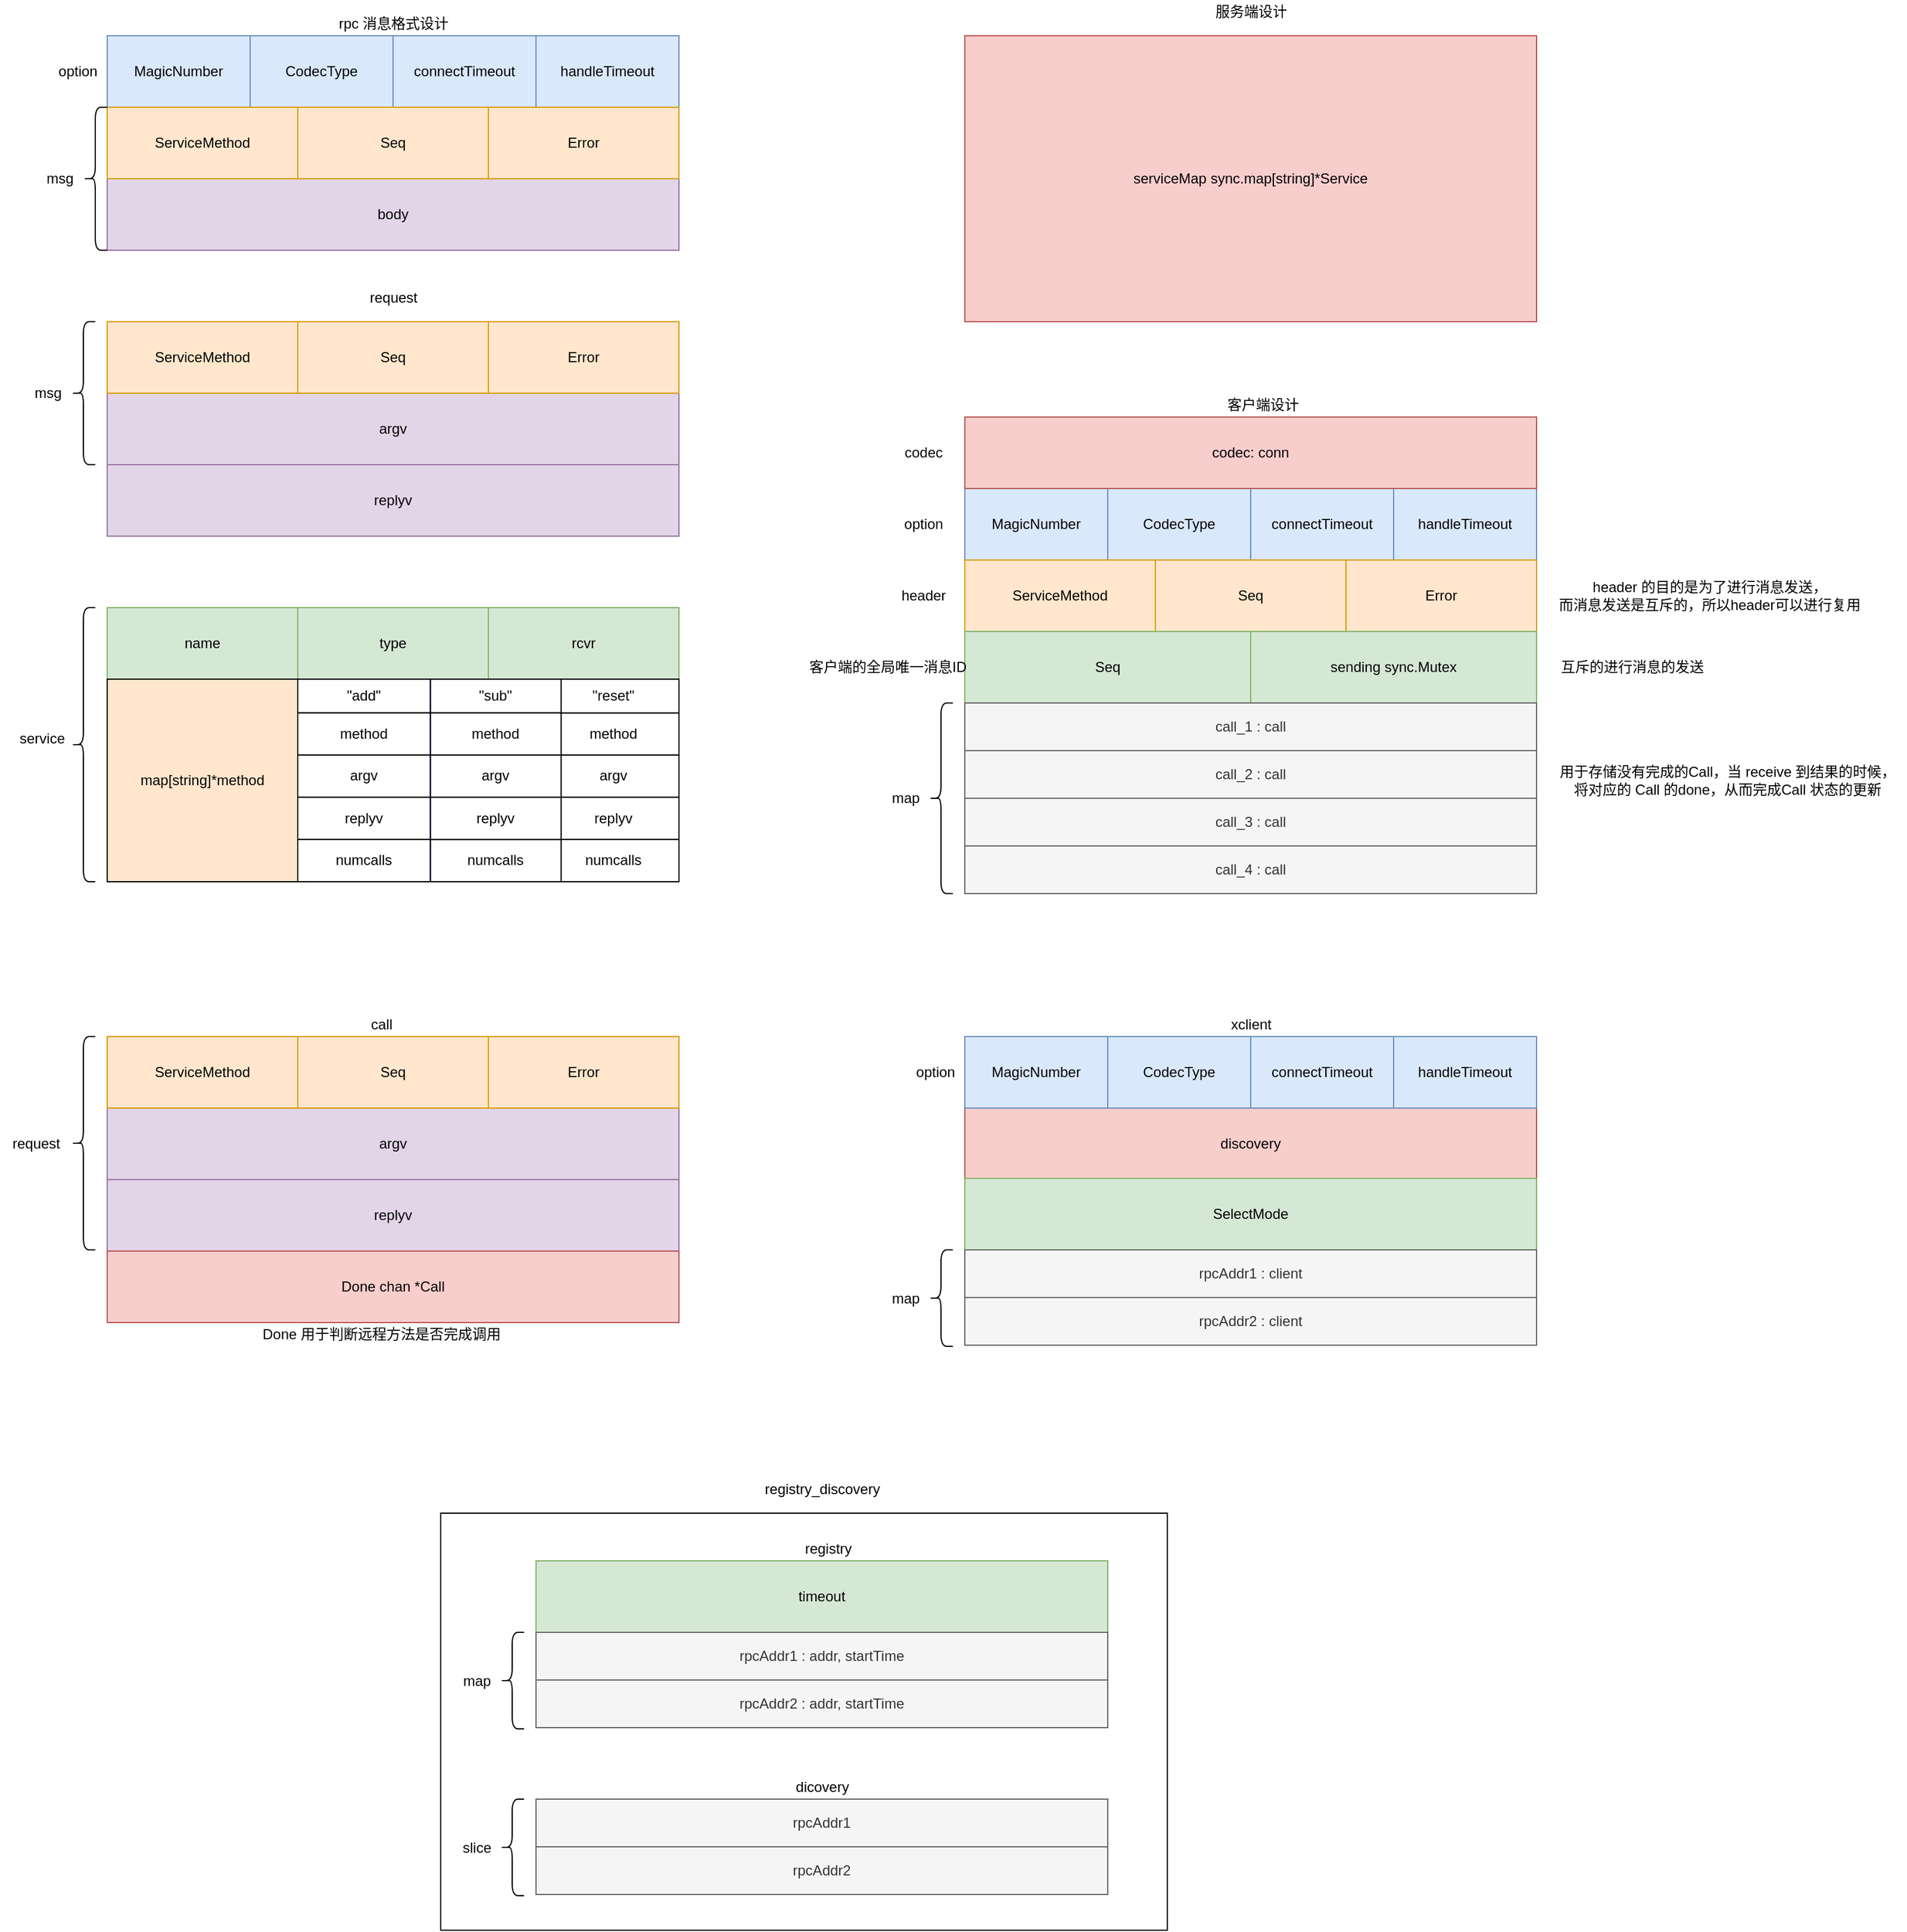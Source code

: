<mxfile version="13.9.9" type="device" pages="4"><diagram id="VgbAJuCmgehErrgDdyy1" name="系统设计图"><mxGraphModel dx="1038" dy="607" grid="1" gridSize="10" guides="1" tooltips="1" connect="1" arrows="1" fold="1" page="1" pageScale="1" pageWidth="3300" pageHeight="4681" math="0" shadow="0"><root><mxCell id="TBAoGcEnNc1dFDZq46xM-0"/><mxCell id="TBAoGcEnNc1dFDZq46xM-1" parent="TBAoGcEnNc1dFDZq46xM-0"/><mxCell id="e-jwGGAhMhVpPhfLzM81-63" value="" style="whiteSpace=wrap;html=1;" parent="TBAoGcEnNc1dFDZq46xM-1" vertex="1"><mxGeometry x="1000" y="2720" width="610" height="350" as="geometry"/></mxCell><mxCell id="aGUv-5IRArkRVipDRapp-5" value="body" style="whiteSpace=wrap;html=1;fillColor=#e1d5e7;strokeColor=#9673a6;" parent="TBAoGcEnNc1dFDZq46xM-1" vertex="1"><mxGeometry x="720" y="1600" width="480" height="60" as="geometry"/></mxCell><mxCell id="P-QI5GTgSFvIeHJxd9yf-0" value="MagicNumber" style="whiteSpace=wrap;html=1;fillColor=#dae8fc;strokeColor=#6c8ebf;" parent="TBAoGcEnNc1dFDZq46xM-1" vertex="1"><mxGeometry x="720" y="1480" width="120" height="60" as="geometry"/></mxCell><mxCell id="P-QI5GTgSFvIeHJxd9yf-1" value="CodecType" style="whiteSpace=wrap;html=1;fillColor=#dae8fc;strokeColor=#6c8ebf;" parent="TBAoGcEnNc1dFDZq46xM-1" vertex="1"><mxGeometry x="840" y="1480" width="120" height="60" as="geometry"/></mxCell><mxCell id="P-QI5GTgSFvIeHJxd9yf-2" value="connectTimeout" style="whiteSpace=wrap;html=1;fillColor=#dae8fc;strokeColor=#6c8ebf;" parent="TBAoGcEnNc1dFDZq46xM-1" vertex="1"><mxGeometry x="960" y="1480" width="120" height="60" as="geometry"/></mxCell><mxCell id="P-QI5GTgSFvIeHJxd9yf-3" value="handleTimeout" style="whiteSpace=wrap;html=1;fillColor=#dae8fc;strokeColor=#6c8ebf;" parent="TBAoGcEnNc1dFDZq46xM-1" vertex="1"><mxGeometry x="1080" y="1480" width="120" height="60" as="geometry"/></mxCell><mxCell id="P-QI5GTgSFvIeHJxd9yf-4" value="option" style="text;html=1;align=center;verticalAlign=middle;resizable=0;points=[];autosize=1;" parent="TBAoGcEnNc1dFDZq46xM-1" vertex="1"><mxGeometry x="670" y="1500" width="50" height="20" as="geometry"/></mxCell><mxCell id="P-QI5GTgSFvIeHJxd9yf-5" value="msg" style="text;html=1;align=center;verticalAlign=middle;resizable=0;points=[];autosize=1;" parent="TBAoGcEnNc1dFDZq46xM-1" vertex="1"><mxGeometry x="660" y="1590" width="40" height="20" as="geometry"/></mxCell><mxCell id="P-QI5GTgSFvIeHJxd9yf-6" value="rpc 消息格式设计" style="text;html=1;align=center;verticalAlign=middle;resizable=0;points=[];autosize=1;" parent="TBAoGcEnNc1dFDZq46xM-1" vertex="1"><mxGeometry x="905" y="1460" width="110" height="20" as="geometry"/></mxCell><mxCell id="P-QI5GTgSFvIeHJxd9yf-56" value="" style="group" parent="TBAoGcEnNc1dFDZq46xM-1" vertex="1" connectable="0"><mxGeometry x="720" y="1540" width="480" height="60" as="geometry"/></mxCell><mxCell id="aGUv-5IRArkRVipDRapp-0" value="ServiceMethod" style="whiteSpace=wrap;html=1;fillColor=#ffe6cc;strokeColor=#d79b00;" parent="P-QI5GTgSFvIeHJxd9yf-56" vertex="1"><mxGeometry width="160" height="60" as="geometry"/></mxCell><mxCell id="aGUv-5IRArkRVipDRapp-1" value="Seq" style="whiteSpace=wrap;html=1;fillColor=#ffe6cc;strokeColor=#d79b00;" parent="P-QI5GTgSFvIeHJxd9yf-56" vertex="1"><mxGeometry x="160" width="160" height="60" as="geometry"/></mxCell><mxCell id="aGUv-5IRArkRVipDRapp-2" value="Error" style="whiteSpace=wrap;html=1;fillColor=#ffe6cc;strokeColor=#d79b00;" parent="P-QI5GTgSFvIeHJxd9yf-56" vertex="1"><mxGeometry x="320" width="160" height="60" as="geometry"/></mxCell><mxCell id="P-QI5GTgSFvIeHJxd9yf-63" value="" style="group" parent="TBAoGcEnNc1dFDZq46xM-1" vertex="1" connectable="0"><mxGeometry x="720" y="1720" width="480" height="180" as="geometry"/></mxCell><mxCell id="P-QI5GTgSFvIeHJxd9yf-57" value="argv" style="whiteSpace=wrap;html=1;fillColor=#e1d5e7;strokeColor=#9673a6;fontStyle=0" parent="P-QI5GTgSFvIeHJxd9yf-63" vertex="1"><mxGeometry y="60" width="480" height="60" as="geometry"/></mxCell><mxCell id="P-QI5GTgSFvIeHJxd9yf-58" value="" style="group;fontStyle=0" parent="P-QI5GTgSFvIeHJxd9yf-63" vertex="1" connectable="0"><mxGeometry width="480" height="60" as="geometry"/></mxCell><mxCell id="P-QI5GTgSFvIeHJxd9yf-59" value="ServiceMethod" style="whiteSpace=wrap;html=1;fillColor=#ffe6cc;strokeColor=#d79b00;fontStyle=0" parent="P-QI5GTgSFvIeHJxd9yf-58" vertex="1"><mxGeometry width="160" height="60" as="geometry"/></mxCell><mxCell id="P-QI5GTgSFvIeHJxd9yf-60" value="Seq" style="whiteSpace=wrap;html=1;fillColor=#ffe6cc;strokeColor=#d79b00;fontStyle=0" parent="P-QI5GTgSFvIeHJxd9yf-58" vertex="1"><mxGeometry x="160" width="160" height="60" as="geometry"/></mxCell><mxCell id="P-QI5GTgSFvIeHJxd9yf-61" value="Error" style="whiteSpace=wrap;html=1;fillColor=#ffe6cc;strokeColor=#d79b00;fontStyle=0" parent="P-QI5GTgSFvIeHJxd9yf-58" vertex="1"><mxGeometry x="320" width="160" height="60" as="geometry"/></mxCell><mxCell id="P-QI5GTgSFvIeHJxd9yf-62" value="replyv" style="whiteSpace=wrap;html=1;fillColor=#e1d5e7;strokeColor=#9673a6;fontStyle=0" parent="P-QI5GTgSFvIeHJxd9yf-63" vertex="1"><mxGeometry y="120" width="480" height="60" as="geometry"/></mxCell><mxCell id="P-QI5GTgSFvIeHJxd9yf-87" value="" style="shape=curlyBracket;whiteSpace=wrap;html=1;rounded=1;fillColor=#3399FF;" parent="TBAoGcEnNc1dFDZq46xM-1" vertex="1"><mxGeometry x="700" y="1540" width="20" height="120" as="geometry"/></mxCell><mxCell id="P-QI5GTgSFvIeHJxd9yf-88" value="request" style="text;html=1;align=center;verticalAlign=middle;resizable=0;points=[];autosize=1;" parent="TBAoGcEnNc1dFDZq46xM-1" vertex="1"><mxGeometry x="930" y="1690" width="60" height="20" as="geometry"/></mxCell><mxCell id="P-QI5GTgSFvIeHJxd9yf-89" value="msg" style="text;html=1;align=center;verticalAlign=middle;resizable=0;points=[];autosize=1;" parent="TBAoGcEnNc1dFDZq46xM-1" vertex="1"><mxGeometry x="650" y="1770" width="40" height="20" as="geometry"/></mxCell><mxCell id="P-QI5GTgSFvIeHJxd9yf-90" value="" style="shape=curlyBracket;whiteSpace=wrap;html=1;rounded=1;fillColor=#3399FF;" parent="TBAoGcEnNc1dFDZq46xM-1" vertex="1"><mxGeometry x="690" y="1720" width="20" height="120" as="geometry"/></mxCell><mxCell id="P-QI5GTgSFvIeHJxd9yf-91" value="" style="group" parent="TBAoGcEnNc1dFDZq46xM-1" vertex="1" connectable="0"><mxGeometry x="640" y="1960" width="560" height="230" as="geometry"/></mxCell><mxCell id="P-QI5GTgSFvIeHJxd9yf-49" value="service" style="text;html=1;align=center;verticalAlign=middle;resizable=0;points=[];autosize=1;" parent="P-QI5GTgSFvIeHJxd9yf-91" vertex="1"><mxGeometry y="100" width="50" height="20" as="geometry"/></mxCell><mxCell id="P-QI5GTgSFvIeHJxd9yf-64" value="" style="group;fillColor=#d5e8d4;strokeColor=#82b366;" parent="P-QI5GTgSFvIeHJxd9yf-91" vertex="1" connectable="0"><mxGeometry x="80" width="480" height="60" as="geometry"/></mxCell><mxCell id="P-QI5GTgSFvIeHJxd9yf-17" value="name" style="whiteSpace=wrap;html=1;fillColor=#d5e8d4;strokeColor=#82b366;" parent="P-QI5GTgSFvIeHJxd9yf-64" vertex="1"><mxGeometry width="160" height="60" as="geometry"/></mxCell><mxCell id="P-QI5GTgSFvIeHJxd9yf-18" value="type" style="whiteSpace=wrap;html=1;fillColor=#d5e8d4;strokeColor=#82b366;" parent="P-QI5GTgSFvIeHJxd9yf-64" vertex="1"><mxGeometry x="160" width="160" height="60" as="geometry"/></mxCell><mxCell id="P-QI5GTgSFvIeHJxd9yf-19" value="rcvr" style="whiteSpace=wrap;html=1;fillColor=#d5e8d4;strokeColor=#82b366;" parent="P-QI5GTgSFvIeHJxd9yf-64" vertex="1"><mxGeometry x="320" width="160" height="60" as="geometry"/></mxCell><mxCell id="P-QI5GTgSFvIeHJxd9yf-84" value="" style="group;fillColor=#ffe6cc;strokeColor=#d79b00;container=1;" parent="P-QI5GTgSFvIeHJxd9yf-91" vertex="1" connectable="0"><mxGeometry x="80" y="60" width="480" height="170" as="geometry"/></mxCell><mxCell id="P-QI5GTgSFvIeHJxd9yf-83" value="" style="group;fillColor=#6666FF;" parent="P-QI5GTgSFvIeHJxd9yf-84" vertex="1" connectable="0"><mxGeometry x="160" width="320" height="170" as="geometry"/></mxCell><mxCell id="P-QI5GTgSFvIeHJxd9yf-79" value="" style="group" parent="P-QI5GTgSFvIeHJxd9yf-83" vertex="1" connectable="0"><mxGeometry x="210.128" width="109.872" height="170" as="geometry"/></mxCell><mxCell id="P-QI5GTgSFvIeHJxd9yf-43" value="method" style="whiteSpace=wrap;html=1;fontStyle=0;container=0;" parent="P-QI5GTgSFvIeHJxd9yf-79" vertex="1"><mxGeometry x="0.001" y="28.333" width="109.871" height="35.417" as="geometry"/></mxCell><mxCell id="P-QI5GTgSFvIeHJxd9yf-44" value="argv" style="whiteSpace=wrap;html=1;fontStyle=0;container=0;" parent="P-QI5GTgSFvIeHJxd9yf-79" vertex="1"><mxGeometry x="0.001" y="63.75" width="109.871" height="35.417" as="geometry"/></mxCell><mxCell id="P-QI5GTgSFvIeHJxd9yf-45" value="replyv" style="whiteSpace=wrap;html=1;fontStyle=0;container=0;" parent="P-QI5GTgSFvIeHJxd9yf-79" vertex="1"><mxGeometry x="0.001" y="99.167" width="109.871" height="35.417" as="geometry"/></mxCell><mxCell id="P-QI5GTgSFvIeHJxd9yf-78" value="" style="group" parent="P-QI5GTgSFvIeHJxd9yf-79" vertex="1" connectable="0"><mxGeometry width="109.872" height="170" as="geometry"/></mxCell><mxCell id="P-QI5GTgSFvIeHJxd9yf-34" value="&quot;reset&quot;" style="whiteSpace=wrap;html=1;fontStyle=0;container=0;" parent="P-QI5GTgSFvIeHJxd9yf-78" vertex="1"><mxGeometry width="109.872" height="28.33" as="geometry"/></mxCell><mxCell id="P-QI5GTgSFvIeHJxd9yf-46" value="numcalls" style="whiteSpace=wrap;html=1;fontStyle=0;container=0;" parent="P-QI5GTgSFvIeHJxd9yf-78" vertex="1"><mxGeometry x="0.001" y="134.583" width="109.871" height="35.417" as="geometry"/></mxCell><mxCell id="P-QI5GTgSFvIeHJxd9yf-81" value="" style="group" parent="P-QI5GTgSFvIeHJxd9yf-83" vertex="1" connectable="0"><mxGeometry x="111.244" width="109.876" height="170" as="geometry"/></mxCell><mxCell id="P-QI5GTgSFvIeHJxd9yf-77" value="" style="group" parent="P-QI5GTgSFvIeHJxd9yf-81" vertex="1" connectable="0"><mxGeometry width="109.876" height="170" as="geometry"/></mxCell><mxCell id="P-QI5GTgSFvIeHJxd9yf-40" value="numcalls" style="whiteSpace=wrap;html=1;fontStyle=0;container=0;" parent="P-QI5GTgSFvIeHJxd9yf-77" vertex="1"><mxGeometry x="0.005" y="134.583" width="109.871" height="35.417" as="geometry"/></mxCell><mxCell id="P-QI5GTgSFvIeHJxd9yf-75" value="&quot;sub&quot;" style="whiteSpace=wrap;html=1;fontStyle=0;container=0;" parent="P-QI5GTgSFvIeHJxd9yf-77" vertex="1"><mxGeometry width="109.872" height="28.33" as="geometry"/></mxCell><mxCell id="P-QI5GTgSFvIeHJxd9yf-80" value="" style="group" parent="P-QI5GTgSFvIeHJxd9yf-81" vertex="1" connectable="0"><mxGeometry x="0.005" y="28.333" width="109.871" height="106.25" as="geometry"/></mxCell><mxCell id="P-QI5GTgSFvIeHJxd9yf-37" value="method" style="whiteSpace=wrap;html=1;fontStyle=0;container=0;" parent="P-QI5GTgSFvIeHJxd9yf-80" vertex="1"><mxGeometry width="109.871" height="35.417" as="geometry"/></mxCell><mxCell id="P-QI5GTgSFvIeHJxd9yf-38" value="argv" style="whiteSpace=wrap;html=1;fontStyle=0;container=0;" parent="P-QI5GTgSFvIeHJxd9yf-80" vertex="1"><mxGeometry y="35.417" width="109.871" height="35.417" as="geometry"/></mxCell><mxCell id="P-QI5GTgSFvIeHJxd9yf-39" value="replyv" style="whiteSpace=wrap;html=1;fontStyle=0;container=0;" parent="P-QI5GTgSFvIeHJxd9yf-80" vertex="1"><mxGeometry y="70.833" width="109.871" height="35.417" as="geometry"/></mxCell><mxCell id="P-QI5GTgSFvIeHJxd9yf-82" value="" style="group;fillColor=#0050ef;strokeColor=#001DBC;fontColor=#ffffff;" parent="P-QI5GTgSFvIeHJxd9yf-83" vertex="1" connectable="0"><mxGeometry width="111.244" height="170" as="geometry"/></mxCell><mxCell id="P-QI5GTgSFvIeHJxd9yf-32" value="&quot;add&quot;" style="whiteSpace=wrap;html=1;fontStyle=0;container=0;" parent="P-QI5GTgSFvIeHJxd9yf-82" vertex="1"><mxGeometry width="111.244" height="28.33" as="geometry"/></mxCell><mxCell id="P-QI5GTgSFvIeHJxd9yf-73" value="" style="group" parent="P-QI5GTgSFvIeHJxd9yf-82" vertex="1" connectable="0"><mxGeometry y="28.33" width="111.244" height="141.67" as="geometry"/></mxCell><mxCell id="P-QI5GTgSFvIeHJxd9yf-21" value="method" style="whiteSpace=wrap;html=1;fontStyle=0;container=0;" parent="P-QI5GTgSFvIeHJxd9yf-73" vertex="1"><mxGeometry width="111.244" height="35.418" as="geometry"/></mxCell><mxCell id="P-QI5GTgSFvIeHJxd9yf-22" value="argv" style="whiteSpace=wrap;html=1;fontStyle=0;container=0;" parent="P-QI5GTgSFvIeHJxd9yf-73" vertex="1"><mxGeometry y="35.417" width="111.244" height="35.418" as="geometry"/></mxCell><mxCell id="P-QI5GTgSFvIeHJxd9yf-23" value="replyv" style="whiteSpace=wrap;html=1;fontStyle=0;container=0;" parent="P-QI5GTgSFvIeHJxd9yf-73" vertex="1"><mxGeometry y="70.835" width="111.244" height="35.418" as="geometry"/></mxCell><mxCell id="P-QI5GTgSFvIeHJxd9yf-24" value="numcalls" style="whiteSpace=wrap;html=1;fontStyle=0;container=0;" parent="P-QI5GTgSFvIeHJxd9yf-73" vertex="1"><mxGeometry y="106.253" width="111.244" height="35.418" as="geometry"/></mxCell><mxCell id="P-QI5GTgSFvIeHJxd9yf-20" value="map[string]*method" style="whiteSpace=wrap;html=1;fillColor=none;" parent="P-QI5GTgSFvIeHJxd9yf-84" vertex="1"><mxGeometry width="160" height="170" as="geometry"/></mxCell><mxCell id="P-QI5GTgSFvIeHJxd9yf-86" value="" style="shape=curlyBracket;whiteSpace=wrap;html=1;rounded=1;fillColor=#3399FF;" parent="P-QI5GTgSFvIeHJxd9yf-91" vertex="1"><mxGeometry x="50" width="20" height="230" as="geometry"/></mxCell><mxCell id="P-QI5GTgSFvIeHJxd9yf-101" value="" style="group" parent="TBAoGcEnNc1dFDZq46xM-1" vertex="1" connectable="0"><mxGeometry x="720" y="2320" width="480" height="240" as="geometry"/></mxCell><mxCell id="P-QI5GTgSFvIeHJxd9yf-93" value="" style="group" parent="P-QI5GTgSFvIeHJxd9yf-101" vertex="1" connectable="0"><mxGeometry width="480" height="180" as="geometry"/></mxCell><mxCell id="P-QI5GTgSFvIeHJxd9yf-94" value="argv" style="whiteSpace=wrap;html=1;fillColor=#e1d5e7;strokeColor=#9673a6;fontStyle=0" parent="P-QI5GTgSFvIeHJxd9yf-93" vertex="1"><mxGeometry y="60" width="480" height="60" as="geometry"/></mxCell><mxCell id="P-QI5GTgSFvIeHJxd9yf-95" value="" style="group;fontStyle=0" parent="P-QI5GTgSFvIeHJxd9yf-93" vertex="1" connectable="0"><mxGeometry width="480" height="60" as="geometry"/></mxCell><mxCell id="P-QI5GTgSFvIeHJxd9yf-96" value="ServiceMethod" style="whiteSpace=wrap;html=1;fillColor=#ffe6cc;strokeColor=#d79b00;fontStyle=0" parent="P-QI5GTgSFvIeHJxd9yf-95" vertex="1"><mxGeometry width="160" height="60" as="geometry"/></mxCell><mxCell id="P-QI5GTgSFvIeHJxd9yf-97" value="Seq" style="whiteSpace=wrap;html=1;fillColor=#ffe6cc;strokeColor=#d79b00;fontStyle=0" parent="P-QI5GTgSFvIeHJxd9yf-95" vertex="1"><mxGeometry x="160" width="160" height="60" as="geometry"/></mxCell><mxCell id="P-QI5GTgSFvIeHJxd9yf-98" value="Error" style="whiteSpace=wrap;html=1;fillColor=#ffe6cc;strokeColor=#d79b00;fontStyle=0" parent="P-QI5GTgSFvIeHJxd9yf-95" vertex="1"><mxGeometry x="320" width="160" height="60" as="geometry"/></mxCell><mxCell id="P-QI5GTgSFvIeHJxd9yf-99" value="replyv" style="whiteSpace=wrap;html=1;fillColor=#e1d5e7;strokeColor=#9673a6;fontStyle=0" parent="P-QI5GTgSFvIeHJxd9yf-93" vertex="1"><mxGeometry y="120" width="480" height="60" as="geometry"/></mxCell><mxCell id="P-QI5GTgSFvIeHJxd9yf-100" value="Done chan *Call" style="whiteSpace=wrap;html=1;fillColor=#f8cecc;strokeColor=#b85450;" parent="P-QI5GTgSFvIeHJxd9yf-101" vertex="1"><mxGeometry y="180" width="480" height="60" as="geometry"/></mxCell><mxCell id="P-QI5GTgSFvIeHJxd9yf-102" value="call" style="text;html=1;align=center;verticalAlign=middle;resizable=0;points=[];autosize=1;" parent="TBAoGcEnNc1dFDZq46xM-1" vertex="1"><mxGeometry x="935" y="2300" width="30" height="20" as="geometry"/></mxCell><mxCell id="5xBnTtnfxcVqYy8CxVMR-0" value="" style="shape=curlyBracket;whiteSpace=wrap;html=1;rounded=1;" parent="TBAoGcEnNc1dFDZq46xM-1" vertex="1"><mxGeometry x="690" y="2320" width="20" height="179" as="geometry"/></mxCell><mxCell id="5xBnTtnfxcVqYy8CxVMR-1" value="request" style="text;html=1;align=center;verticalAlign=middle;resizable=0;points=[];autosize=1;" parent="TBAoGcEnNc1dFDZq46xM-1" vertex="1"><mxGeometry x="630" y="2399.5" width="60" height="20" as="geometry"/></mxCell><mxCell id="5xBnTtnfxcVqYy8CxVMR-2" value="Done 用于判断远程方法是否完成调用" style="text;html=1;align=center;verticalAlign=middle;resizable=0;points=[];autosize=1;" parent="TBAoGcEnNc1dFDZq46xM-1" vertex="1"><mxGeometry x="840" y="2560" width="220" height="20" as="geometry"/></mxCell><mxCell id="e-jwGGAhMhVpPhfLzM81-0" value="服务端设计" style="text;html=1;align=center;verticalAlign=middle;resizable=0;points=[];autosize=1;" parent="TBAoGcEnNc1dFDZq46xM-1" vertex="1"><mxGeometry x="1640" y="1450" width="80" height="20" as="geometry"/></mxCell><mxCell id="e-jwGGAhMhVpPhfLzM81-2" value="serviceMap sync.map[string]*Service" style="whiteSpace=wrap;html=1;fillColor=#f8cecc;strokeColor=#b85450;" parent="TBAoGcEnNc1dFDZq46xM-1" vertex="1"><mxGeometry x="1440" y="1480" width="480" height="240" as="geometry"/></mxCell><mxCell id="e-jwGGAhMhVpPhfLzM81-4" value="客户端设计" style="text;html=1;align=center;verticalAlign=middle;resizable=0;points=[];autosize=1;" parent="TBAoGcEnNc1dFDZq46xM-1" vertex="1"><mxGeometry x="1650" y="1780" width="80" height="20" as="geometry"/></mxCell><mxCell id="e-jwGGAhMhVpPhfLzM81-5" value="MagicNumber" style="whiteSpace=wrap;html=1;fillColor=#dae8fc;strokeColor=#6c8ebf;" parent="TBAoGcEnNc1dFDZq46xM-1" vertex="1"><mxGeometry x="1440" y="1860" width="120" height="60" as="geometry"/></mxCell><mxCell id="e-jwGGAhMhVpPhfLzM81-6" value="CodecType" style="whiteSpace=wrap;html=1;fillColor=#dae8fc;strokeColor=#6c8ebf;" parent="TBAoGcEnNc1dFDZq46xM-1" vertex="1"><mxGeometry x="1560" y="1860" width="120" height="60" as="geometry"/></mxCell><mxCell id="e-jwGGAhMhVpPhfLzM81-7" value="connectTimeout" style="whiteSpace=wrap;html=1;fillColor=#dae8fc;strokeColor=#6c8ebf;" parent="TBAoGcEnNc1dFDZq46xM-1" vertex="1"><mxGeometry x="1680" y="1860" width="120" height="60" as="geometry"/></mxCell><mxCell id="e-jwGGAhMhVpPhfLzM81-8" value="handleTimeout" style="whiteSpace=wrap;html=1;fillColor=#dae8fc;strokeColor=#6c8ebf;" parent="TBAoGcEnNc1dFDZq46xM-1" vertex="1"><mxGeometry x="1800" y="1860" width="120" height="60" as="geometry"/></mxCell><mxCell id="e-jwGGAhMhVpPhfLzM81-9" value="" style="group" parent="TBAoGcEnNc1dFDZq46xM-1" vertex="1" connectable="0"><mxGeometry x="1440" y="1920" width="480" height="60" as="geometry"/></mxCell><mxCell id="e-jwGGAhMhVpPhfLzM81-10" value="ServiceMethod" style="whiteSpace=wrap;html=1;fillColor=#ffe6cc;strokeColor=#d79b00;" parent="e-jwGGAhMhVpPhfLzM81-9" vertex="1"><mxGeometry width="160" height="60" as="geometry"/></mxCell><mxCell id="e-jwGGAhMhVpPhfLzM81-11" value="Seq" style="whiteSpace=wrap;html=1;fillColor=#ffe6cc;strokeColor=#d79b00;" parent="e-jwGGAhMhVpPhfLzM81-9" vertex="1"><mxGeometry x="160" width="160" height="60" as="geometry"/></mxCell><mxCell id="e-jwGGAhMhVpPhfLzM81-12" value="Error" style="whiteSpace=wrap;html=1;fillColor=#ffe6cc;strokeColor=#d79b00;" parent="e-jwGGAhMhVpPhfLzM81-9" vertex="1"><mxGeometry x="320" width="160" height="60" as="geometry"/></mxCell><mxCell id="e-jwGGAhMhVpPhfLzM81-13" value="header" style="text;html=1;align=center;verticalAlign=middle;resizable=0;points=[];autosize=1;" parent="TBAoGcEnNc1dFDZq46xM-1" vertex="1"><mxGeometry x="1380" y="1940" width="50" height="20" as="geometry"/></mxCell><mxCell id="e-jwGGAhMhVpPhfLzM81-14" value="option" style="text;html=1;align=center;verticalAlign=middle;resizable=0;points=[];autosize=1;" parent="TBAoGcEnNc1dFDZq46xM-1" vertex="1"><mxGeometry x="1380" y="1880" width="50" height="20" as="geometry"/></mxCell><mxCell id="e-jwGGAhMhVpPhfLzM81-15" value="header 的目的是为了进行消息发送，&lt;br&gt;而消息发送是互斥的，所以header可以进行复用" style="text;html=1;align=center;verticalAlign=middle;resizable=0;points=[];autosize=1;" parent="TBAoGcEnNc1dFDZq46xM-1" vertex="1"><mxGeometry x="1930" y="1935" width="270" height="30" as="geometry"/></mxCell><mxCell id="e-jwGGAhMhVpPhfLzM81-17" value="codec: conn" style="whiteSpace=wrap;html=1;fillColor=#f8cecc;strokeColor=#b85450;" parent="TBAoGcEnNc1dFDZq46xM-1" vertex="1"><mxGeometry x="1440" y="1800" width="480" height="60" as="geometry"/></mxCell><mxCell id="e-jwGGAhMhVpPhfLzM81-18" value="codec" style="text;html=1;align=center;verticalAlign=middle;resizable=0;points=[];autosize=1;" parent="TBAoGcEnNc1dFDZq46xM-1" vertex="1"><mxGeometry x="1380" y="1820" width="50" height="20" as="geometry"/></mxCell><mxCell id="e-jwGGAhMhVpPhfLzM81-19" value="Seq" style="whiteSpace=wrap;html=1;fillColor=#d5e8d4;strokeColor=#82b366;" parent="TBAoGcEnNc1dFDZq46xM-1" vertex="1"><mxGeometry x="1440" y="1980" width="240" height="60" as="geometry"/></mxCell><mxCell id="e-jwGGAhMhVpPhfLzM81-20" value="客户端的全局唯一消息ID" style="text;html=1;align=center;verticalAlign=middle;resizable=0;points=[];autosize=1;" parent="TBAoGcEnNc1dFDZq46xM-1" vertex="1"><mxGeometry x="1300" y="2000" width="150" height="20" as="geometry"/></mxCell><mxCell id="e-jwGGAhMhVpPhfLzM81-21" value="sending sync.Mutex" style="whiteSpace=wrap;html=1;fillColor=#d5e8d4;strokeColor=#82b366;" parent="TBAoGcEnNc1dFDZq46xM-1" vertex="1"><mxGeometry x="1680" y="1980" width="240" height="60" as="geometry"/></mxCell><mxCell id="e-jwGGAhMhVpPhfLzM81-22" value="互斥的进行消息的发送" style="text;html=1;align=center;verticalAlign=middle;resizable=0;points=[];autosize=1;" parent="TBAoGcEnNc1dFDZq46xM-1" vertex="1"><mxGeometry x="1930" y="2000" width="140" height="20" as="geometry"/></mxCell><mxCell id="e-jwGGAhMhVpPhfLzM81-24" value="" style="whiteSpace=wrap;html=1;" parent="TBAoGcEnNc1dFDZq46xM-1" vertex="1"><mxGeometry x="1440" y="2040" width="480" height="160" as="geometry"/></mxCell><mxCell id="e-jwGGAhMhVpPhfLzM81-25" value="call_1 : call" style="whiteSpace=wrap;html=1;fillColor=#f5f5f5;strokeColor=#666666;fontColor=#333333;" parent="TBAoGcEnNc1dFDZq46xM-1" vertex="1"><mxGeometry x="1440" y="2040" width="480" height="40" as="geometry"/></mxCell><mxCell id="e-jwGGAhMhVpPhfLzM81-26" value="&lt;span&gt;call_2 : call&lt;/span&gt;" style="whiteSpace=wrap;html=1;fillColor=#f5f5f5;strokeColor=#666666;fontColor=#333333;" parent="TBAoGcEnNc1dFDZq46xM-1" vertex="1"><mxGeometry x="1440" y="2080" width="480" height="40" as="geometry"/></mxCell><mxCell id="e-jwGGAhMhVpPhfLzM81-27" value="&lt;span&gt;call_3 : call&lt;/span&gt;" style="whiteSpace=wrap;html=1;fillColor=#f5f5f5;strokeColor=#666666;fontColor=#333333;" parent="TBAoGcEnNc1dFDZq46xM-1" vertex="1"><mxGeometry x="1440" y="2120" width="480" height="40" as="geometry"/></mxCell><mxCell id="e-jwGGAhMhVpPhfLzM81-28" value="&lt;span&gt;call_4 : call&lt;/span&gt;" style="whiteSpace=wrap;html=1;fillColor=#f5f5f5;strokeColor=#666666;fontColor=#333333;" parent="TBAoGcEnNc1dFDZq46xM-1" vertex="1"><mxGeometry x="1440" y="2160" width="480" height="40" as="geometry"/></mxCell><mxCell id="e-jwGGAhMhVpPhfLzM81-30" value="" style="shape=curlyBracket;whiteSpace=wrap;html=1;rounded=1;" parent="TBAoGcEnNc1dFDZq46xM-1" vertex="1"><mxGeometry x="1410" y="2040" width="20" height="160" as="geometry"/></mxCell><mxCell id="e-jwGGAhMhVpPhfLzM81-31" value="map" style="text;html=1;align=center;verticalAlign=middle;resizable=0;points=[];autosize=1;" parent="TBAoGcEnNc1dFDZq46xM-1" vertex="1"><mxGeometry x="1370" y="2110" width="40" height="20" as="geometry"/></mxCell><mxCell id="e-jwGGAhMhVpPhfLzM81-32" value="用于存储没有完成的Call，当 receive 到结果的时候，&lt;br&gt;将对应的 Call 的done，从而完成Call 状态的更新" style="text;html=1;align=center;verticalAlign=middle;resizable=0;points=[];autosize=1;" parent="TBAoGcEnNc1dFDZq46xM-1" vertex="1"><mxGeometry x="1930" y="2090" width="300" height="30" as="geometry"/></mxCell><mxCell id="e-jwGGAhMhVpPhfLzM81-34" value="discovery" style="whiteSpace=wrap;html=1;fillColor=#f8cecc;strokeColor=#b85450;" parent="TBAoGcEnNc1dFDZq46xM-1" vertex="1"><mxGeometry x="1440" y="2379.5" width="480" height="60" as="geometry"/></mxCell><mxCell id="e-jwGGAhMhVpPhfLzM81-35" value="MagicNumber" style="whiteSpace=wrap;html=1;fillColor=#dae8fc;strokeColor=#6c8ebf;" parent="TBAoGcEnNc1dFDZq46xM-1" vertex="1"><mxGeometry x="1440" y="2320" width="120" height="60" as="geometry"/></mxCell><mxCell id="e-jwGGAhMhVpPhfLzM81-36" value="CodecType" style="whiteSpace=wrap;html=1;fillColor=#dae8fc;strokeColor=#6c8ebf;" parent="TBAoGcEnNc1dFDZq46xM-1" vertex="1"><mxGeometry x="1560" y="2320" width="120" height="60" as="geometry"/></mxCell><mxCell id="e-jwGGAhMhVpPhfLzM81-37" value="connectTimeout" style="whiteSpace=wrap;html=1;fillColor=#dae8fc;strokeColor=#6c8ebf;" parent="TBAoGcEnNc1dFDZq46xM-1" vertex="1"><mxGeometry x="1680" y="2320" width="120" height="60" as="geometry"/></mxCell><mxCell id="e-jwGGAhMhVpPhfLzM81-38" value="handleTimeout" style="whiteSpace=wrap;html=1;fillColor=#dae8fc;strokeColor=#6c8ebf;" parent="TBAoGcEnNc1dFDZq46xM-1" vertex="1"><mxGeometry x="1800" y="2320" width="120" height="60" as="geometry"/></mxCell><mxCell id="e-jwGGAhMhVpPhfLzM81-39" value="option" style="text;html=1;align=center;verticalAlign=middle;resizable=0;points=[];autosize=1;" parent="TBAoGcEnNc1dFDZq46xM-1" vertex="1"><mxGeometry x="1390" y="2340" width="50" height="20" as="geometry"/></mxCell><mxCell id="e-jwGGAhMhVpPhfLzM81-41" value="SelectMode" style="whiteSpace=wrap;html=1;fillColor=#d5e8d4;strokeColor=#82b366;" parent="TBAoGcEnNc1dFDZq46xM-1" vertex="1"><mxGeometry x="1440" y="2439" width="480" height="60" as="geometry"/></mxCell><mxCell id="e-jwGGAhMhVpPhfLzM81-43" value="rpcAddr1 : client" style="whiteSpace=wrap;html=1;fillColor=#f5f5f5;strokeColor=#666666;fontColor=#333333;" parent="TBAoGcEnNc1dFDZq46xM-1" vertex="1"><mxGeometry x="1440" y="2499" width="480" height="40" as="geometry"/></mxCell><mxCell id="e-jwGGAhMhVpPhfLzM81-44" value="&lt;span&gt;rpcAddr2 : client&lt;/span&gt;" style="whiteSpace=wrap;html=1;fillColor=#f5f5f5;strokeColor=#666666;fontColor=#333333;" parent="TBAoGcEnNc1dFDZq46xM-1" vertex="1"><mxGeometry x="1440" y="2539" width="480" height="40" as="geometry"/></mxCell><mxCell id="e-jwGGAhMhVpPhfLzM81-47" value="" style="shape=curlyBracket;whiteSpace=wrap;html=1;rounded=1;" parent="TBAoGcEnNc1dFDZq46xM-1" vertex="1"><mxGeometry x="1410" y="2499" width="20" height="81" as="geometry"/></mxCell><mxCell id="e-jwGGAhMhVpPhfLzM81-48" value="map" style="text;html=1;align=center;verticalAlign=middle;resizable=0;points=[];autosize=1;" parent="TBAoGcEnNc1dFDZq46xM-1" vertex="1"><mxGeometry x="1370" y="2529.5" width="40" height="20" as="geometry"/></mxCell><mxCell id="e-jwGGAhMhVpPhfLzM81-49" value="xclient" style="text;html=1;align=center;verticalAlign=middle;resizable=0;points=[];autosize=1;" parent="TBAoGcEnNc1dFDZq46xM-1" vertex="1"><mxGeometry x="1655" y="2300" width="50" height="20" as="geometry"/></mxCell><mxCell id="e-jwGGAhMhVpPhfLzM81-50" value="timeout" style="whiteSpace=wrap;html=1;fillColor=#d5e8d4;strokeColor=#82b366;" parent="TBAoGcEnNc1dFDZq46xM-1" vertex="1"><mxGeometry x="1080" y="2760" width="480" height="60" as="geometry"/></mxCell><mxCell id="e-jwGGAhMhVpPhfLzM81-51" value="rpcAddr1 : addr, startTime" style="whiteSpace=wrap;html=1;fillColor=#f5f5f5;strokeColor=#666666;fontColor=#333333;" parent="TBAoGcEnNc1dFDZq46xM-1" vertex="1"><mxGeometry x="1080" y="2820" width="480" height="40" as="geometry"/></mxCell><mxCell id="e-jwGGAhMhVpPhfLzM81-52" value="&lt;span&gt;rpcAddr2 : addr, startTime&lt;/span&gt;" style="whiteSpace=wrap;html=1;fillColor=#f5f5f5;strokeColor=#666666;fontColor=#333333;" parent="TBAoGcEnNc1dFDZq46xM-1" vertex="1"><mxGeometry x="1080" y="2860" width="480" height="40" as="geometry"/></mxCell><mxCell id="e-jwGGAhMhVpPhfLzM81-53" value="" style="shape=curlyBracket;whiteSpace=wrap;html=1;rounded=1;" parent="TBAoGcEnNc1dFDZq46xM-1" vertex="1"><mxGeometry x="1050" y="2820" width="20" height="81" as="geometry"/></mxCell><mxCell id="e-jwGGAhMhVpPhfLzM81-54" value="map" style="text;html=1;align=center;verticalAlign=middle;resizable=0;points=[];autosize=1;" parent="TBAoGcEnNc1dFDZq46xM-1" vertex="1"><mxGeometry x="1010" y="2850.5" width="40" height="20" as="geometry"/></mxCell><mxCell id="e-jwGGAhMhVpPhfLzM81-55" value="registry" style="text;html=1;align=center;verticalAlign=middle;resizable=0;points=[];autosize=1;" parent="TBAoGcEnNc1dFDZq46xM-1" vertex="1"><mxGeometry x="1300" y="2740" width="50" height="20" as="geometry"/></mxCell><mxCell id="e-jwGGAhMhVpPhfLzM81-57" value="rpcAddr1" style="whiteSpace=wrap;html=1;fillColor=#f5f5f5;strokeColor=#666666;fontColor=#333333;" parent="TBAoGcEnNc1dFDZq46xM-1" vertex="1"><mxGeometry x="1080" y="2960" width="480" height="40" as="geometry"/></mxCell><mxCell id="e-jwGGAhMhVpPhfLzM81-58" value="&lt;span&gt;rpcAddr2&lt;/span&gt;" style="whiteSpace=wrap;html=1;fillColor=#f5f5f5;strokeColor=#666666;fontColor=#333333;" parent="TBAoGcEnNc1dFDZq46xM-1" vertex="1"><mxGeometry x="1080" y="3000" width="480" height="40" as="geometry"/></mxCell><mxCell id="e-jwGGAhMhVpPhfLzM81-59" value="" style="shape=curlyBracket;whiteSpace=wrap;html=1;rounded=1;" parent="TBAoGcEnNc1dFDZq46xM-1" vertex="1"><mxGeometry x="1050" y="2960" width="20" height="81" as="geometry"/></mxCell><mxCell id="e-jwGGAhMhVpPhfLzM81-60" value="slice" style="text;html=1;align=center;verticalAlign=middle;resizable=0;points=[];autosize=1;" parent="TBAoGcEnNc1dFDZq46xM-1" vertex="1"><mxGeometry x="1010" y="2990.5" width="40" height="20" as="geometry"/></mxCell><mxCell id="e-jwGGAhMhVpPhfLzM81-61" value="dicovery" style="text;html=1;align=center;verticalAlign=middle;resizable=0;points=[];autosize=1;" parent="TBAoGcEnNc1dFDZq46xM-1" vertex="1"><mxGeometry x="1290" y="2940" width="60" height="20" as="geometry"/></mxCell><mxCell id="e-jwGGAhMhVpPhfLzM81-64" value="registry_discovery" style="text;html=1;align=center;verticalAlign=middle;resizable=0;points=[];autosize=1;" parent="TBAoGcEnNc1dFDZq46xM-1" vertex="1"><mxGeometry x="1265" y="2690" width="110" height="20" as="geometry"/></mxCell></root></mxGraphModel></diagram><diagram id="6995RzRHI1gcu1Sh7YXi" name="第 4 页"><mxGraphModel dx="1185" dy="685" grid="1" gridSize="10" guides="1" tooltips="1" connect="1" arrows="1" fold="1" page="1" pageScale="1" pageWidth="3300" pageHeight="4681" math="0" shadow="0"><root><mxCell id="pQjUG12dE2MGZzkaIeIN-0"/><mxCell id="pQjUG12dE2MGZzkaIeIN-1" parent="pQjUG12dE2MGZzkaIeIN-0"/><mxCell id="SvakL5aMo9c5www0jJ_s-0" value="registry_discovery" style="whiteSpace=wrap;html=1;" vertex="1" parent="pQjUG12dE2MGZzkaIeIN-1"><mxGeometry x="1480" y="160" width="120" height="60" as="geometry"/></mxCell><mxCell id="CXVvDyzsDftdcjWoCXxO-2" style="edgeStyle=none;rounded=0;orthogonalLoop=1;jettySize=auto;html=1;exitX=1;exitY=0.5;exitDx=0;exitDy=0;entryX=0;entryY=0.5;entryDx=0;entryDy=0;" edge="1" parent="pQjUG12dE2MGZzkaIeIN-1" source="SvakL5aMo9c5www0jJ_s-1" target="SvakL5aMo9c5www0jJ_s-3"><mxGeometry relative="1" as="geometry"/></mxCell><mxCell id="CXVvDyzsDftdcjWoCXxO-6" style="edgeStyle=none;rounded=0;orthogonalLoop=1;jettySize=auto;html=1;exitX=0.5;exitY=0;exitDx=0;exitDy=0;entryX=0.5;entryY=1;entryDx=0;entryDy=0;" edge="1" parent="pQjUG12dE2MGZzkaIeIN-1" source="SvakL5aMo9c5www0jJ_s-1" target="SvakL5aMo9c5www0jJ_s-0"><mxGeometry relative="1" as="geometry"/></mxCell><mxCell id="SvakL5aMo9c5www0jJ_s-1" value="client" style="whiteSpace=wrap;html=1;" vertex="1" parent="pQjUG12dE2MGZzkaIeIN-1"><mxGeometry x="1320" y="360" width="120" height="60" as="geometry"/></mxCell><mxCell id="CXVvDyzsDftdcjWoCXxO-4" style="edgeStyle=none;rounded=0;orthogonalLoop=1;jettySize=auto;html=1;exitX=0.5;exitY=0;exitDx=0;exitDy=0;entryX=0.5;entryY=1;entryDx=0;entryDy=0;" edge="1" parent="pQjUG12dE2MGZzkaIeIN-1" source="SvakL5aMo9c5www0jJ_s-3" target="SvakL5aMo9c5www0jJ_s-0"><mxGeometry relative="1" as="geometry"/></mxCell><mxCell id="SvakL5aMo9c5www0jJ_s-3" value="server" style="whiteSpace=wrap;html=1;" vertex="1" parent="pQjUG12dE2MGZzkaIeIN-1"><mxGeometry x="1640" y="360" width="120" height="60" as="geometry"/></mxCell><mxCell id="SvakL5aMo9c5www0jJ_s-5" value="1. heartBeat" style="text;html=1;align=center;verticalAlign=middle;resizable=0;points=[];autosize=1;" vertex="1" parent="pQjUG12dE2MGZzkaIeIN-1"><mxGeometry x="1840" y="190" width="80" height="20" as="geometry"/></mxCell><mxCell id="SvakL5aMo9c5www0jJ_s-6" value="2. putServer" style="text;html=1;align=center;verticalAlign=middle;resizable=0;points=[];autosize=1;" vertex="1" parent="pQjUG12dE2MGZzkaIeIN-1"><mxGeometry x="1720" y="130" width="80" height="20" as="geometry"/></mxCell><mxCell id="SvakL5aMo9c5www0jJ_s-8" value="3. getServerAddr" style="text;html=1;align=center;verticalAlign=middle;resizable=0;points=[];autosize=1;" vertex="1" parent="pQjUG12dE2MGZzkaIeIN-1"><mxGeometry x="1150" y="190" width="110" height="20" as="geometry"/></mxCell><mxCell id="CXVvDyzsDftdcjWoCXxO-3" style="edgeStyle=none;rounded=0;orthogonalLoop=1;jettySize=auto;html=1;exitX=1;exitY=0.5;exitDx=0;exitDy=0;" edge="1" parent="pQjUG12dE2MGZzkaIeIN-1" source="CXVvDyzsDftdcjWoCXxO-0" target="CXVvDyzsDftdcjWoCXxO-1"><mxGeometry relative="1" as="geometry"/></mxCell><mxCell id="CXVvDyzsDftdcjWoCXxO-7" style="edgeStyle=none;rounded=0;orthogonalLoop=1;jettySize=auto;html=1;exitX=0.5;exitY=0;exitDx=0;exitDy=0;" edge="1" parent="pQjUG12dE2MGZzkaIeIN-1" source="CXVvDyzsDftdcjWoCXxO-0"><mxGeometry relative="1" as="geometry"><mxPoint x="1540" y="220" as="targetPoint"/></mxGeometry></mxCell><mxCell id="CXVvDyzsDftdcjWoCXxO-0" value="client" style="whiteSpace=wrap;html=1;" vertex="1" parent="pQjUG12dE2MGZzkaIeIN-1"><mxGeometry x="1320" y="480" width="120" height="60" as="geometry"/></mxCell><mxCell id="CXVvDyzsDftdcjWoCXxO-5" style="edgeStyle=none;rounded=0;orthogonalLoop=1;jettySize=auto;html=1;exitX=0.5;exitY=0;exitDx=0;exitDy=0;" edge="1" parent="pQjUG12dE2MGZzkaIeIN-1" source="CXVvDyzsDftdcjWoCXxO-1"><mxGeometry relative="1" as="geometry"><mxPoint x="1540" y="220" as="targetPoint"/></mxGeometry></mxCell><mxCell id="CXVvDyzsDftdcjWoCXxO-1" value="server" style="whiteSpace=wrap;html=1;" vertex="1" parent="pQjUG12dE2MGZzkaIeIN-1"><mxGeometry x="1640" y="480" width="120" height="60" as="geometry"/></mxCell></root></mxGraphModel></diagram><diagram id="Cz1Qs4qzRAS2hSqU2o-f" name="第 5 页"><mxGraphModel dx="813" dy="470" grid="1" gridSize="10" guides="1" tooltips="1" connect="1" arrows="1" fold="1" page="1" pageScale="1" pageWidth="3300" pageHeight="4681" math="0" shadow="0"><root><mxCell id="qIEBXPOQ4DwDSnLf4V7K-0"/><mxCell id="qIEBXPOQ4DwDSnLf4V7K-1" parent="qIEBXPOQ4DwDSnLf4V7K-0"/><mxCell id="qIEBXPOQ4DwDSnLf4V7K-3" value="Service" style="swimlane;childLayout=stackLayout;horizontal=1;startSize=30;horizontalStack=0;rounded=1;fontSize=14;fontStyle=0;strokeWidth=2;resizeParent=0;resizeLast=1;shadow=0;dashed=0;align=center;" parent="qIEBXPOQ4DwDSnLf4V7K-1" vertex="1"><mxGeometry x="80" y="160" width="160" height="120" as="geometry"/></mxCell><mxCell id="qIEBXPOQ4DwDSnLf4V7K-4" value="ServiceName&#10;typ reflect.Type&#10;rcvr reflect.Value&#10;map[string]*methodType" style="align=left;strokeColor=none;fillColor=none;spacingLeft=4;fontSize=12;verticalAlign=top;resizable=0;rotatable=0;part=1;" parent="qIEBXPOQ4DwDSnLf4V7K-3" vertex="1"><mxGeometry y="30" width="160" height="90" as="geometry"/></mxCell><mxCell id="qIEBXPOQ4DwDSnLf4V7K-5" value="methodType" style="swimlane;childLayout=stackLayout;horizontal=1;startSize=30;horizontalStack=0;rounded=1;fontSize=14;fontStyle=0;strokeWidth=2;resizeParent=0;resizeLast=1;shadow=0;dashed=0;align=center;" parent="qIEBXPOQ4DwDSnLf4V7K-1" vertex="1"><mxGeometry x="80" y="320" width="160" height="120" as="geometry"/></mxCell><mxCell id="qIEBXPOQ4DwDSnLf4V7K-6" value="methodName&#10;argv&#10;replyv&#10;numCalls" style="align=left;strokeColor=none;fillColor=none;spacingLeft=4;fontSize=12;verticalAlign=top;resizable=0;rotatable=0;part=1;" parent="qIEBXPOQ4DwDSnLf4V7K-5" vertex="1"><mxGeometry y="30" width="160" height="90" as="geometry"/></mxCell><mxCell id="qIEBXPOQ4DwDSnLf4V7K-10" value="request" style="swimlane;childLayout=stackLayout;horizontal=1;startSize=30;horizontalStack=0;rounded=1;fontSize=14;fontStyle=0;strokeWidth=2;resizeParent=0;resizeLast=1;shadow=0;dashed=0;align=center;" parent="qIEBXPOQ4DwDSnLf4V7K-1" vertex="1"><mxGeometry x="280" y="160" width="160" height="120" as="geometry"/></mxCell><mxCell id="qIEBXPOQ4DwDSnLf4V7K-12" value="service&#10;mtype&#10;argv, replyv&#10;header" style="align=left;strokeColor=none;fillColor=none;spacingLeft=4;fontSize=12;verticalAlign=top;resizable=0;rotatable=0;part=1;" parent="qIEBXPOQ4DwDSnLf4V7K-10" vertex="1"><mxGeometry y="30" width="160" height="90" as="geometry"/></mxCell><mxCell id="g5JkoSEQwfA5j4RBVUHQ-0" value="Option" style="swimlane;childLayout=stackLayout;horizontal=1;startSize=30;horizontalStack=0;rounded=1;fontSize=14;fontStyle=0;strokeWidth=2;resizeParent=0;resizeLast=1;shadow=0;dashed=0;align=center;" parent="qIEBXPOQ4DwDSnLf4V7K-1" vertex="1"><mxGeometry x="280" y="320" width="160" height="120" as="geometry"/></mxCell><mxCell id="g5JkoSEQwfA5j4RBVUHQ-1" value="MagicNumber&#10;codec.Type&#10;connectTimeout&#10;handleTimeout" style="align=left;strokeColor=none;fillColor=none;spacingLeft=4;fontSize=12;verticalAlign=top;resizable=0;rotatable=0;part=1;" parent="g5JkoSEQwfA5j4RBVUHQ-0" vertex="1"><mxGeometry y="30" width="160" height="90" as="geometry"/></mxCell><mxCell id="g5JkoSEQwfA5j4RBVUHQ-4" value="Server" style="swimlane;childLayout=stackLayout;horizontal=1;startSize=30;horizontalStack=0;rounded=1;fontSize=14;fontStyle=0;strokeWidth=2;resizeParent=0;resizeLast=1;shadow=0;dashed=0;align=center;" parent="qIEBXPOQ4DwDSnLf4V7K-1" vertex="1"><mxGeometry x="280" y="480" width="160" height="170" as="geometry"/></mxCell><mxCell id="g5JkoSEQwfA5j4RBVUHQ-5" value="Register&#10;findService&#10;Accept&#10;serveConn&#10;serveCodec&#10;readRequest&#10;handleRequest&#10;sendResponse" style="align=left;strokeColor=none;fillColor=none;spacingLeft=4;fontSize=12;verticalAlign=top;resizable=0;rotatable=0;part=1;" parent="g5JkoSEQwfA5j4RBVUHQ-4" vertex="1"><mxGeometry y="30" width="160" height="140" as="geometry"/></mxCell></root></mxGraphModel></diagram><diagram id="5tUX_ix9HB5BA_JcepCp" name="调用流程图"><mxGraphModel dx="1038" dy="607" grid="1" gridSize="10" guides="1" tooltips="1" connect="1" arrows="1" fold="1" page="1" pageScale="1" pageWidth="4681" pageHeight="3300" math="0" shadow="0"><root><mxCell id="DFRqShfybTPmf3Y3c-mh-0"/><mxCell id="DFRqShfybTPmf3Y3c-mh-1" parent="DFRqShfybTPmf3Y3c-mh-0"/><mxCell id="FM0SiSo4dukIduyq_ylb-0" value="system" style="swimlane;html=1;childLayout=stackLayout;startSize=20;rounded=0;shadow=0;labelBackgroundColor=none;strokeWidth=1;fontFamily=Verdana;fontSize=8;align=center;" parent="DFRqShfybTPmf3Y3c-mh-1" vertex="1"><mxGeometry x="530" y="50" width="480" height="880" as="geometry"/></mxCell><mxCell id="FM0SiSo4dukIduyq_ylb-1" value="server" style="swimlane;html=1;startSize=20;" parent="FM0SiSo4dukIduyq_ylb-0" vertex="1"><mxGeometry y="20" width="160" height="860" as="geometry"/></mxCell><mxCell id="FM0SiSo4dukIduyq_ylb-60" style="edgeStyle=orthogonalEdgeStyle;rounded=0;orthogonalLoop=1;jettySize=auto;html=1;exitX=0.5;exitY=1;exitDx=0;exitDy=0;entryX=0.5;entryY=0;entryDx=0;entryDy=0;" parent="FM0SiSo4dukIduyq_ylb-1" source="FM0SiSo4dukIduyq_ylb-50" target="FM0SiSo4dukIduyq_ylb-52" edge="1"><mxGeometry relative="1" as="geometry"/></mxCell><mxCell id="FM0SiSo4dukIduyq_ylb-50" value="startServer" style="whiteSpace=wrap;html=1;" parent="FM0SiSo4dukIduyq_ylb-1" vertex="1"><mxGeometry x="20" y="70" width="120" height="30" as="geometry"/></mxCell><mxCell id="FM0SiSo4dukIduyq_ylb-61" style="edgeStyle=orthogonalEdgeStyle;rounded=0;orthogonalLoop=1;jettySize=auto;html=1;exitX=0.5;exitY=1;exitDx=0;exitDy=0;entryX=0.5;entryY=0;entryDx=0;entryDy=0;" parent="FM0SiSo4dukIduyq_ylb-1" source="FM0SiSo4dukIduyq_ylb-52" target="FM0SiSo4dukIduyq_ylb-54" edge="1"><mxGeometry relative="1" as="geometry"/></mxCell><mxCell id="FM0SiSo4dukIduyq_ylb-52" value="Register" style="whiteSpace=wrap;html=1;" parent="FM0SiSo4dukIduyq_ylb-1" vertex="1"><mxGeometry x="20" y="120" width="120" height="30" as="geometry"/></mxCell><mxCell id="FM0SiSo4dukIduyq_ylb-54" value="heartBeat" style="whiteSpace=wrap;html=1;" parent="FM0SiSo4dukIduyq_ylb-1" vertex="1"><mxGeometry x="20" y="170" width="120" height="30" as="geometry"/></mxCell><mxCell id="FM0SiSo4dukIduyq_ylb-12" style="edgeStyle=orthogonalEdgeStyle;rounded=1;html=1;labelBackgroundColor=none;startArrow=none;startFill=0;startSize=5;endArrow=classicThin;endFill=1;endSize=5;jettySize=auto;orthogonalLoop=1;strokeWidth=1;fontFamily=Verdana;fontSize=8" parent="FM0SiSo4dukIduyq_ylb-0" edge="1"><mxGeometry relative="1" as="geometry"><mxPoint x="600" y="690" as="sourcePoint"/></mxGeometry></mxCell><mxCell id="FM0SiSo4dukIduyq_ylb-13" style="edgeStyle=orthogonalEdgeStyle;rounded=1;html=1;labelBackgroundColor=none;startArrow=none;startFill=0;startSize=5;endArrow=classicThin;endFill=1;endSize=5;jettySize=auto;orthogonalLoop=1;strokeWidth=1;fontFamily=Verdana;fontSize=8" parent="FM0SiSo4dukIduyq_ylb-0" edge="1"><mxGeometry relative="1" as="geometry"><mxPoint x="770" y="690" as="sourcePoint"/></mxGeometry></mxCell><mxCell id="FM0SiSo4dukIduyq_ylb-14" style="edgeStyle=orthogonalEdgeStyle;rounded=1;html=1;labelBackgroundColor=none;startArrow=none;startFill=0;startSize=5;endArrow=classicThin;endFill=1;endSize=5;jettySize=auto;orthogonalLoop=1;strokeWidth=1;fontFamily=Verdana;fontSize=8" parent="FM0SiSo4dukIduyq_ylb-0" edge="1"><mxGeometry relative="1" as="geometry"><mxPoint x="610" y="450" as="sourcePoint"/></mxGeometry></mxCell><mxCell id="FM0SiSo4dukIduyq_ylb-16" style="edgeStyle=orthogonalEdgeStyle;rounded=1;html=1;labelBackgroundColor=none;startArrow=none;startFill=0;startSize=5;endArrow=classicThin;endFill=1;endSize=5;jettySize=auto;orthogonalLoop=1;strokeColor=#000000;strokeWidth=1;fontFamily=Verdana;fontSize=8;fontColor=#000000;" parent="FM0SiSo4dukIduyq_ylb-0" edge="1"><mxGeometry relative="1" as="geometry"><mxPoint x="610" y="610" as="targetPoint"/></mxGeometry></mxCell><mxCell id="FM0SiSo4dukIduyq_ylb-20" value="registry" style="swimlane;html=1;startSize=20;" parent="FM0SiSo4dukIduyq_ylb-0" vertex="1"><mxGeometry x="160" y="20" width="160" height="860" as="geometry"/></mxCell><mxCell id="FM0SiSo4dukIduyq_ylb-46" value="startRegistry" style="whiteSpace=wrap;html=1;" parent="FM0SiSo4dukIduyq_ylb-20" vertex="1"><mxGeometry x="20" y="30" width="120" height="30" as="geometry"/></mxCell><mxCell id="FM0SiSo4dukIduyq_ylb-55" value="serverHTTP" style="whiteSpace=wrap;html=1;" parent="FM0SiSo4dukIduyq_ylb-20" vertex="1"><mxGeometry x="20" y="170" width="120" height="30" as="geometry"/></mxCell><mxCell id="FM0SiSo4dukIduyq_ylb-58" value="putServer" style="whiteSpace=wrap;html=1;" parent="FM0SiSo4dukIduyq_ylb-20" vertex="1"><mxGeometry x="20" y="220" width="120" height="30" as="geometry"/></mxCell><mxCell id="FM0SiSo4dukIduyq_ylb-59" value="" style="edgeStyle=orthogonalEdgeStyle;rounded=0;orthogonalLoop=1;jettySize=auto;html=1;" parent="FM0SiSo4dukIduyq_ylb-20" source="FM0SiSo4dukIduyq_ylb-55" target="FM0SiSo4dukIduyq_ylb-58" edge="1"><mxGeometry relative="1" as="geometry"/></mxCell><mxCell id="FM0SiSo4dukIduyq_ylb-72" value="refresh()" style="whiteSpace=wrap;html=1;" parent="FM0SiSo4dukIduyq_ylb-20" vertex="1"><mxGeometry x="20" y="400" width="120" height="30" as="geometry"/></mxCell><mxCell id="FM0SiSo4dukIduyq_ylb-74" value="get() 返回 serverAddr" style="whiteSpace=wrap;html=1;" parent="FM0SiSo4dukIduyq_ylb-20" vertex="1"><mxGeometry x="20" y="450" width="120" height="30" as="geometry"/></mxCell><mxCell id="FM0SiSo4dukIduyq_ylb-75" value="" style="edgeStyle=orthogonalEdgeStyle;rounded=0;orthogonalLoop=1;jettySize=auto;html=1;" parent="FM0SiSo4dukIduyq_ylb-20" source="FM0SiSo4dukIduyq_ylb-72" target="FM0SiSo4dukIduyq_ylb-74" edge="1"><mxGeometry relative="1" as="geometry"/></mxCell><mxCell id="FM0SiSo4dukIduyq_ylb-22" value="client" style="swimlane;html=1;startSize=20;" parent="FM0SiSo4dukIduyq_ylb-0" vertex="1"><mxGeometry x="320" y="20" width="160" height="860" as="geometry"/></mxCell><mxCell id="FM0SiSo4dukIduyq_ylb-49" value="set(selectMode)" style="whiteSpace=wrap;html=1;" parent="FM0SiSo4dukIduyq_ylb-22" vertex="1"><mxGeometry x="20" y="250" width="120" height="30" as="geometry"/></mxCell><mxCell id="FM0SiSo4dukIduyq_ylb-67" style="edgeStyle=orthogonalEdgeStyle;rounded=0;orthogonalLoop=1;jettySize=auto;html=1;exitX=0.5;exitY=1;exitDx=0;exitDy=0;entryX=0.5;entryY=0;entryDx=0;entryDy=0;" parent="FM0SiSo4dukIduyq_ylb-22" source="FM0SiSo4dukIduyq_ylb-64" target="FM0SiSo4dukIduyq_ylb-62" edge="1"><mxGeometry relative="1" as="geometry"/></mxCell><mxCell id="FM0SiSo4dukIduyq_ylb-64" value="xclient(registry)" style="whiteSpace=wrap;html=1;" parent="FM0SiSo4dukIduyq_ylb-22" vertex="1"><mxGeometry x="20" y="300" width="120" height="30" as="geometry"/></mxCell><mxCell id="FM0SiSo4dukIduyq_ylb-66" style="edgeStyle=orthogonalEdgeStyle;rounded=0;orthogonalLoop=1;jettySize=auto;html=1;exitX=0.5;exitY=1;exitDx=0;exitDy=0;entryX=0.5;entryY=0;entryDx=0;entryDy=0;" parent="FM0SiSo4dukIduyq_ylb-22" source="FM0SiSo4dukIduyq_ylb-49" target="FM0SiSo4dukIduyq_ylb-64" edge="1"><mxGeometry relative="1" as="geometry"/></mxCell><mxCell id="FM0SiSo4dukIduyq_ylb-62" value="foo(argv)" style="whiteSpace=wrap;html=1;" parent="FM0SiSo4dukIduyq_ylb-22" vertex="1"><mxGeometry x="20" y="350" width="120" height="30" as="geometry"/></mxCell><mxCell id="FM0SiSo4dukIduyq_ylb-68" value="xclient.d.Get(mode)" style="whiteSpace=wrap;html=1;" parent="FM0SiSo4dukIduyq_ylb-22" vertex="1"><mxGeometry x="20" y="400" width="120" height="30" as="geometry"/></mxCell><mxCell id="FM0SiSo4dukIduyq_ylb-69" value="" style="edgeStyle=orthogonalEdgeStyle;rounded=0;orthogonalLoop=1;jettySize=auto;html=1;" parent="FM0SiSo4dukIduyq_ylb-22" source="FM0SiSo4dukIduyq_ylb-62" target="FM0SiSo4dukIduyq_ylb-68" edge="1"><mxGeometry relative="1" as="geometry"/></mxCell><mxCell id="FM0SiSo4dukIduyq_ylb-70" value="xclient.call(addr)" style="whiteSpace=wrap;html=1;" parent="FM0SiSo4dukIduyq_ylb-22" vertex="1"><mxGeometry x="20" y="490" width="120" height="30" as="geometry"/></mxCell><mxCell id="FM0SiSo4dukIduyq_ylb-78" value="xclient.dial(addr) &lt;br&gt;得到client" style="whiteSpace=wrap;html=1;" parent="FM0SiSo4dukIduyq_ylb-22" vertex="1"><mxGeometry x="20" y="540" width="120" height="30" as="geometry"/></mxCell><mxCell id="FM0SiSo4dukIduyq_ylb-79" value="" style="edgeStyle=orthogonalEdgeStyle;rounded=0;orthogonalLoop=1;jettySize=auto;html=1;" parent="FM0SiSo4dukIduyq_ylb-22" source="FM0SiSo4dukIduyq_ylb-70" target="FM0SiSo4dukIduyq_ylb-78" edge="1"><mxGeometry relative="1" as="geometry"/></mxCell><mxCell id="FM0SiSo4dukIduyq_ylb-80" value="client.call(method)" style="whiteSpace=wrap;html=1;" parent="FM0SiSo4dukIduyq_ylb-22" vertex="1"><mxGeometry x="20" y="590" width="120" height="30" as="geometry"/></mxCell><mxCell id="FM0SiSo4dukIduyq_ylb-81" value="" style="edgeStyle=orthogonalEdgeStyle;rounded=0;orthogonalLoop=1;jettySize=auto;html=1;" parent="FM0SiSo4dukIduyq_ylb-22" source="FM0SiSo4dukIduyq_ylb-78" target="FM0SiSo4dukIduyq_ylb-80" edge="1"><mxGeometry relative="1" as="geometry"/></mxCell><mxCell id="FM0SiSo4dukIduyq_ylb-82" value="封装请求为call" style="whiteSpace=wrap;html=1;" parent="FM0SiSo4dukIduyq_ylb-22" vertex="1"><mxGeometry x="20" y="640" width="120" height="30" as="geometry"/></mxCell><mxCell id="FM0SiSo4dukIduyq_ylb-83" value="" style="edgeStyle=orthogonalEdgeStyle;rounded=0;orthogonalLoop=1;jettySize=auto;html=1;" parent="FM0SiSo4dukIduyq_ylb-22" source="FM0SiSo4dukIduyq_ylb-80" target="FM0SiSo4dukIduyq_ylb-82" edge="1"><mxGeometry relative="1" as="geometry"/></mxCell><mxCell id="FM0SiSo4dukIduyq_ylb-84" value="send(call)" style="whiteSpace=wrap;html=1;" parent="FM0SiSo4dukIduyq_ylb-22" vertex="1"><mxGeometry x="20" y="690" width="120" height="30" as="geometry"/></mxCell><mxCell id="FM0SiSo4dukIduyq_ylb-85" value="" style="edgeStyle=orthogonalEdgeStyle;rounded=0;orthogonalLoop=1;jettySize=auto;html=1;" parent="FM0SiSo4dukIduyq_ylb-22" source="FM0SiSo4dukIduyq_ylb-82" target="FM0SiSo4dukIduyq_ylb-84" edge="1"><mxGeometry relative="1" as="geometry"/></mxCell><mxCell id="FM0SiSo4dukIduyq_ylb-86" value="register(call)" style="whiteSpace=wrap;html=1;" parent="FM0SiSo4dukIduyq_ylb-22" vertex="1"><mxGeometry x="20" y="740" width="120" height="30" as="geometry"/></mxCell><mxCell id="FM0SiSo4dukIduyq_ylb-87" value="" style="edgeStyle=orthogonalEdgeStyle;rounded=0;orthogonalLoop=1;jettySize=auto;html=1;" parent="FM0SiSo4dukIduyq_ylb-22" source="FM0SiSo4dukIduyq_ylb-84" target="FM0SiSo4dukIduyq_ylb-86" edge="1"><mxGeometry relative="1" as="geometry"/></mxCell><mxCell id="FM0SiSo4dukIduyq_ylb-88" value="cc.write" style="whiteSpace=wrap;html=1;" parent="FM0SiSo4dukIduyq_ylb-22" vertex="1"><mxGeometry x="20" y="790" width="120" height="30" as="geometry"/></mxCell><mxCell id="FM0SiSo4dukIduyq_ylb-89" value="" style="edgeStyle=orthogonalEdgeStyle;rounded=0;orthogonalLoop=1;jettySize=auto;html=1;" parent="FM0SiSo4dukIduyq_ylb-22" source="FM0SiSo4dukIduyq_ylb-86" target="FM0SiSo4dukIduyq_ylb-88" edge="1"><mxGeometry relative="1" as="geometry"/></mxCell><mxCell id="FM0SiSo4dukIduyq_ylb-56" style="edgeStyle=orthogonalEdgeStyle;rounded=0;orthogonalLoop=1;jettySize=auto;html=1;exitX=1;exitY=0.5;exitDx=0;exitDy=0;entryX=0;entryY=0.5;entryDx=0;entryDy=0;" parent="FM0SiSo4dukIduyq_ylb-0" source="FM0SiSo4dukIduyq_ylb-54" target="FM0SiSo4dukIduyq_ylb-55" edge="1"><mxGeometry relative="1" as="geometry"/></mxCell><mxCell id="FM0SiSo4dukIduyq_ylb-73" value="" style="edgeStyle=orthogonalEdgeStyle;rounded=0;orthogonalLoop=1;jettySize=auto;html=1;" parent="FM0SiSo4dukIduyq_ylb-0" source="FM0SiSo4dukIduyq_ylb-68" target="FM0SiSo4dukIduyq_ylb-72" edge="1"><mxGeometry relative="1" as="geometry"/></mxCell><mxCell id="FM0SiSo4dukIduyq_ylb-76" style="edgeStyle=orthogonalEdgeStyle;rounded=0;orthogonalLoop=1;jettySize=auto;html=1;exitX=1;exitY=0.5;exitDx=0;exitDy=0;entryX=0.5;entryY=0;entryDx=0;entryDy=0;" parent="FM0SiSo4dukIduyq_ylb-0" source="FM0SiSo4dukIduyq_ylb-74" target="FM0SiSo4dukIduyq_ylb-70" edge="1"><mxGeometry relative="1" as="geometry"/></mxCell><mxCell id="FM0SiSo4dukIduyq_ylb-48" value="" style="whiteSpace=wrap;html=1;" parent="DFRqShfybTPmf3Y3c-mh-1" vertex="1"><mxGeometry x="170" y="100" width="120" height="30" as="geometry"/></mxCell><mxCell id="FM0SiSo4dukIduyq_ylb-90" value="server" style="swimlane;html=1;startSize=20;" parent="DFRqShfybTPmf3Y3c-mh-1" vertex="1"><mxGeometry x="1040" y="70" width="160" height="860" as="geometry"/></mxCell><mxCell id="FM0SiSo4dukIduyq_ylb-92" value="serveConn" style="whiteSpace=wrap;html=1;" parent="FM0SiSo4dukIduyq_ylb-90" vertex="1"><mxGeometry x="20" y="70" width="120" height="30" as="geometry"/></mxCell><mxCell id="FM0SiSo4dukIduyq_ylb-97" value="serveCodec" style="whiteSpace=wrap;html=1;" parent="FM0SiSo4dukIduyq_ylb-90" vertex="1"><mxGeometry x="20" y="120" width="120" height="30" as="geometry"/></mxCell><mxCell id="FM0SiSo4dukIduyq_ylb-98" value="" style="edgeStyle=orthogonalEdgeStyle;rounded=0;orthogonalLoop=1;jettySize=auto;html=1;" parent="FM0SiSo4dukIduyq_ylb-90" source="FM0SiSo4dukIduyq_ylb-92" target="FM0SiSo4dukIduyq_ylb-97" edge="1"><mxGeometry relative="1" as="geometry"/></mxCell><mxCell id="FM0SiSo4dukIduyq_ylb-99" value="readRequest" style="whiteSpace=wrap;html=1;" parent="FM0SiSo4dukIduyq_ylb-90" vertex="1"><mxGeometry x="20" y="170" width="120" height="30" as="geometry"/></mxCell><mxCell id="FM0SiSo4dukIduyq_ylb-100" value="" style="edgeStyle=orthogonalEdgeStyle;rounded=0;orthogonalLoop=1;jettySize=auto;html=1;" parent="FM0SiSo4dukIduyq_ylb-90" source="FM0SiSo4dukIduyq_ylb-97" target="FM0SiSo4dukIduyq_ylb-99" edge="1"><mxGeometry relative="1" as="geometry"/></mxCell><mxCell id="FM0SiSo4dukIduyq_ylb-101" value="handleRequest" style="whiteSpace=wrap;html=1;" parent="FM0SiSo4dukIduyq_ylb-90" vertex="1"><mxGeometry x="20" y="220" width="120" height="30" as="geometry"/></mxCell><mxCell id="FM0SiSo4dukIduyq_ylb-102" value="" style="edgeStyle=orthogonalEdgeStyle;rounded=0;orthogonalLoop=1;jettySize=auto;html=1;" parent="FM0SiSo4dukIduyq_ylb-90" source="FM0SiSo4dukIduyq_ylb-99" target="FM0SiSo4dukIduyq_ylb-101" edge="1"><mxGeometry relative="1" as="geometry"/></mxCell><mxCell id="FM0SiSo4dukIduyq_ylb-104" value="sendResponse" style="whiteSpace=wrap;html=1;" parent="FM0SiSo4dukIduyq_ylb-90" vertex="1"><mxGeometry x="20" y="270" width="120" height="30" as="geometry"/></mxCell><mxCell id="FM0SiSo4dukIduyq_ylb-105" value="" style="edgeStyle=orthogonalEdgeStyle;rounded=0;orthogonalLoop=1;jettySize=auto;html=1;" parent="FM0SiSo4dukIduyq_ylb-90" source="FM0SiSo4dukIduyq_ylb-101" target="FM0SiSo4dukIduyq_ylb-104" edge="1"><mxGeometry relative="1" as="geometry"/></mxCell><mxCell id="FM0SiSo4dukIduyq_ylb-96" style="edgeStyle=orthogonalEdgeStyle;rounded=0;orthogonalLoop=1;jettySize=auto;html=1;exitX=1;exitY=0.5;exitDx=0;exitDy=0;entryX=0;entryY=0.5;entryDx=0;entryDy=0;" parent="DFRqShfybTPmf3Y3c-mh-1" source="FM0SiSo4dukIduyq_ylb-88" target="FM0SiSo4dukIduyq_ylb-92" edge="1"><mxGeometry relative="1" as="geometry"/></mxCell><mxCell id="7RRSPUTD5TSPFOoT9aru-0" value="1. 验证 Option 的正确性并通过Option得到编码方式" style="text;html=1;align=center;verticalAlign=middle;resizable=0;points=[];autosize=1;" parent="DFRqShfybTPmf3Y3c-mh-1" vertex="1"><mxGeometry x="1200" y="150" width="290" height="20" as="geometry"/></mxCell><mxCell id="7RRSPUTD5TSPFOoT9aru-1" value="2. 通过Option的timeout和编码方式处理请求" style="text;html=1;align=center;verticalAlign=middle;resizable=0;points=[];autosize=1;" parent="DFRqShfybTPmf3Y3c-mh-1" vertex="1"><mxGeometry x="1200" y="190" width="250" height="20" as="geometry"/></mxCell><mxCell id="7RRSPUTD5TSPFOoT9aru-2" value="3. 读出head中的请求的方法，从service中找到对应的服务，然后读取body作为argv" style="text;html=1;align=center;verticalAlign=middle;resizable=0;points=[];autosize=1;" parent="DFRqShfybTPmf3Y3c-mh-1" vertex="1"><mxGeometry x="1200" y="240" width="450" height="20" as="geometry"/></mxCell><mxCell id="7RRSPUTD5TSPFOoT9aru-4" value="4. 调用req.service的call方法进行反射调用方法，并处理超时" style="text;html=1;align=center;verticalAlign=middle;resizable=0;points=[];autosize=1;" parent="DFRqShfybTPmf3Y3c-mh-1" vertex="1"><mxGeometry x="1200" y="290" width="330" height="20" as="geometry"/></mxCell><mxCell id="7RRSPUTD5TSPFOoT9aru-5" value="5. 将处理结果写回" style="text;html=1;align=center;verticalAlign=middle;resizable=0;points=[];autosize=1;" parent="DFRqShfybTPmf3Y3c-mh-1" vertex="1"><mxGeometry x="1200" y="340" width="110" height="20" as="geometry"/></mxCell></root></mxGraphModel></diagram></mxfile>